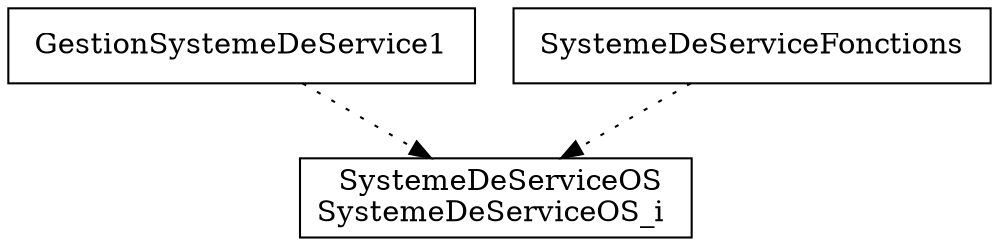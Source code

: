 digraph {
GestionSystemeDeService1 [ label=" GestionSystemeDeService1 " shape= box ]
SystemeDeServiceFonctions [ label=" SystemeDeServiceFonctions " shape= box ]
SystemeDeServiceOS_i [ label=" SystemeDeServiceOS\nSystemeDeServiceOS_i " shape= box ]

"GestionSystemeDeService1" -> "SystemeDeServiceOS_i" [style= dotted ]
"SystemeDeServiceFonctions" -> "SystemeDeServiceOS_i" [style= dotted ]
}
